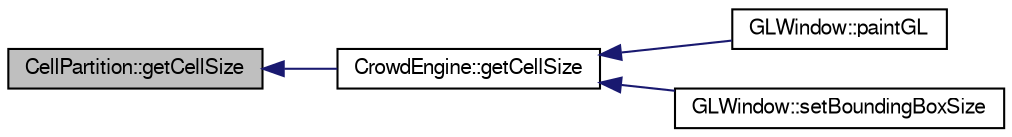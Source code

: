 digraph "CellPartition::getCellSize"
{
  edge [fontname="FreeSans",fontsize="10",labelfontname="FreeSans",labelfontsize="10"];
  node [fontname="FreeSans",fontsize="10",shape=record];
  rankdir="LR";
  Node1 [label="CellPartition::getCellSize",height=0.2,width=0.4,color="black", fillcolor="grey75", style="filled" fontcolor="black"];
  Node1 -> Node2 [dir="back",color="midnightblue",fontsize="10",style="solid",fontname="FreeSans"];
  Node2 [label="CrowdEngine::getCellSize",height=0.2,width=0.4,color="black", fillcolor="white", style="filled",URL="$class_crowd_engine.html#a668b40335832f00bfdb22529195570dc"];
  Node2 -> Node3 [dir="back",color="midnightblue",fontsize="10",style="solid",fontname="FreeSans"];
  Node3 [label="GLWindow::paintGL",height=0.2,width=0.4,color="black", fillcolor="white", style="filled",URL="$class_g_l_window.html#a9bd2503dd5f812c10a9481f22ecd3403",tooltip="Render the current content of the OpenGL window. "];
  Node2 -> Node4 [dir="back",color="midnightblue",fontsize="10",style="solid",fontname="FreeSans"];
  Node4 [label="GLWindow::setBoundingBoxSize",height=0.2,width=0.4,color="black", fillcolor="white", style="filled",URL="$class_g_l_window.html#a2dc76e42e38828c8f57b16843e7cbcba"];
}
